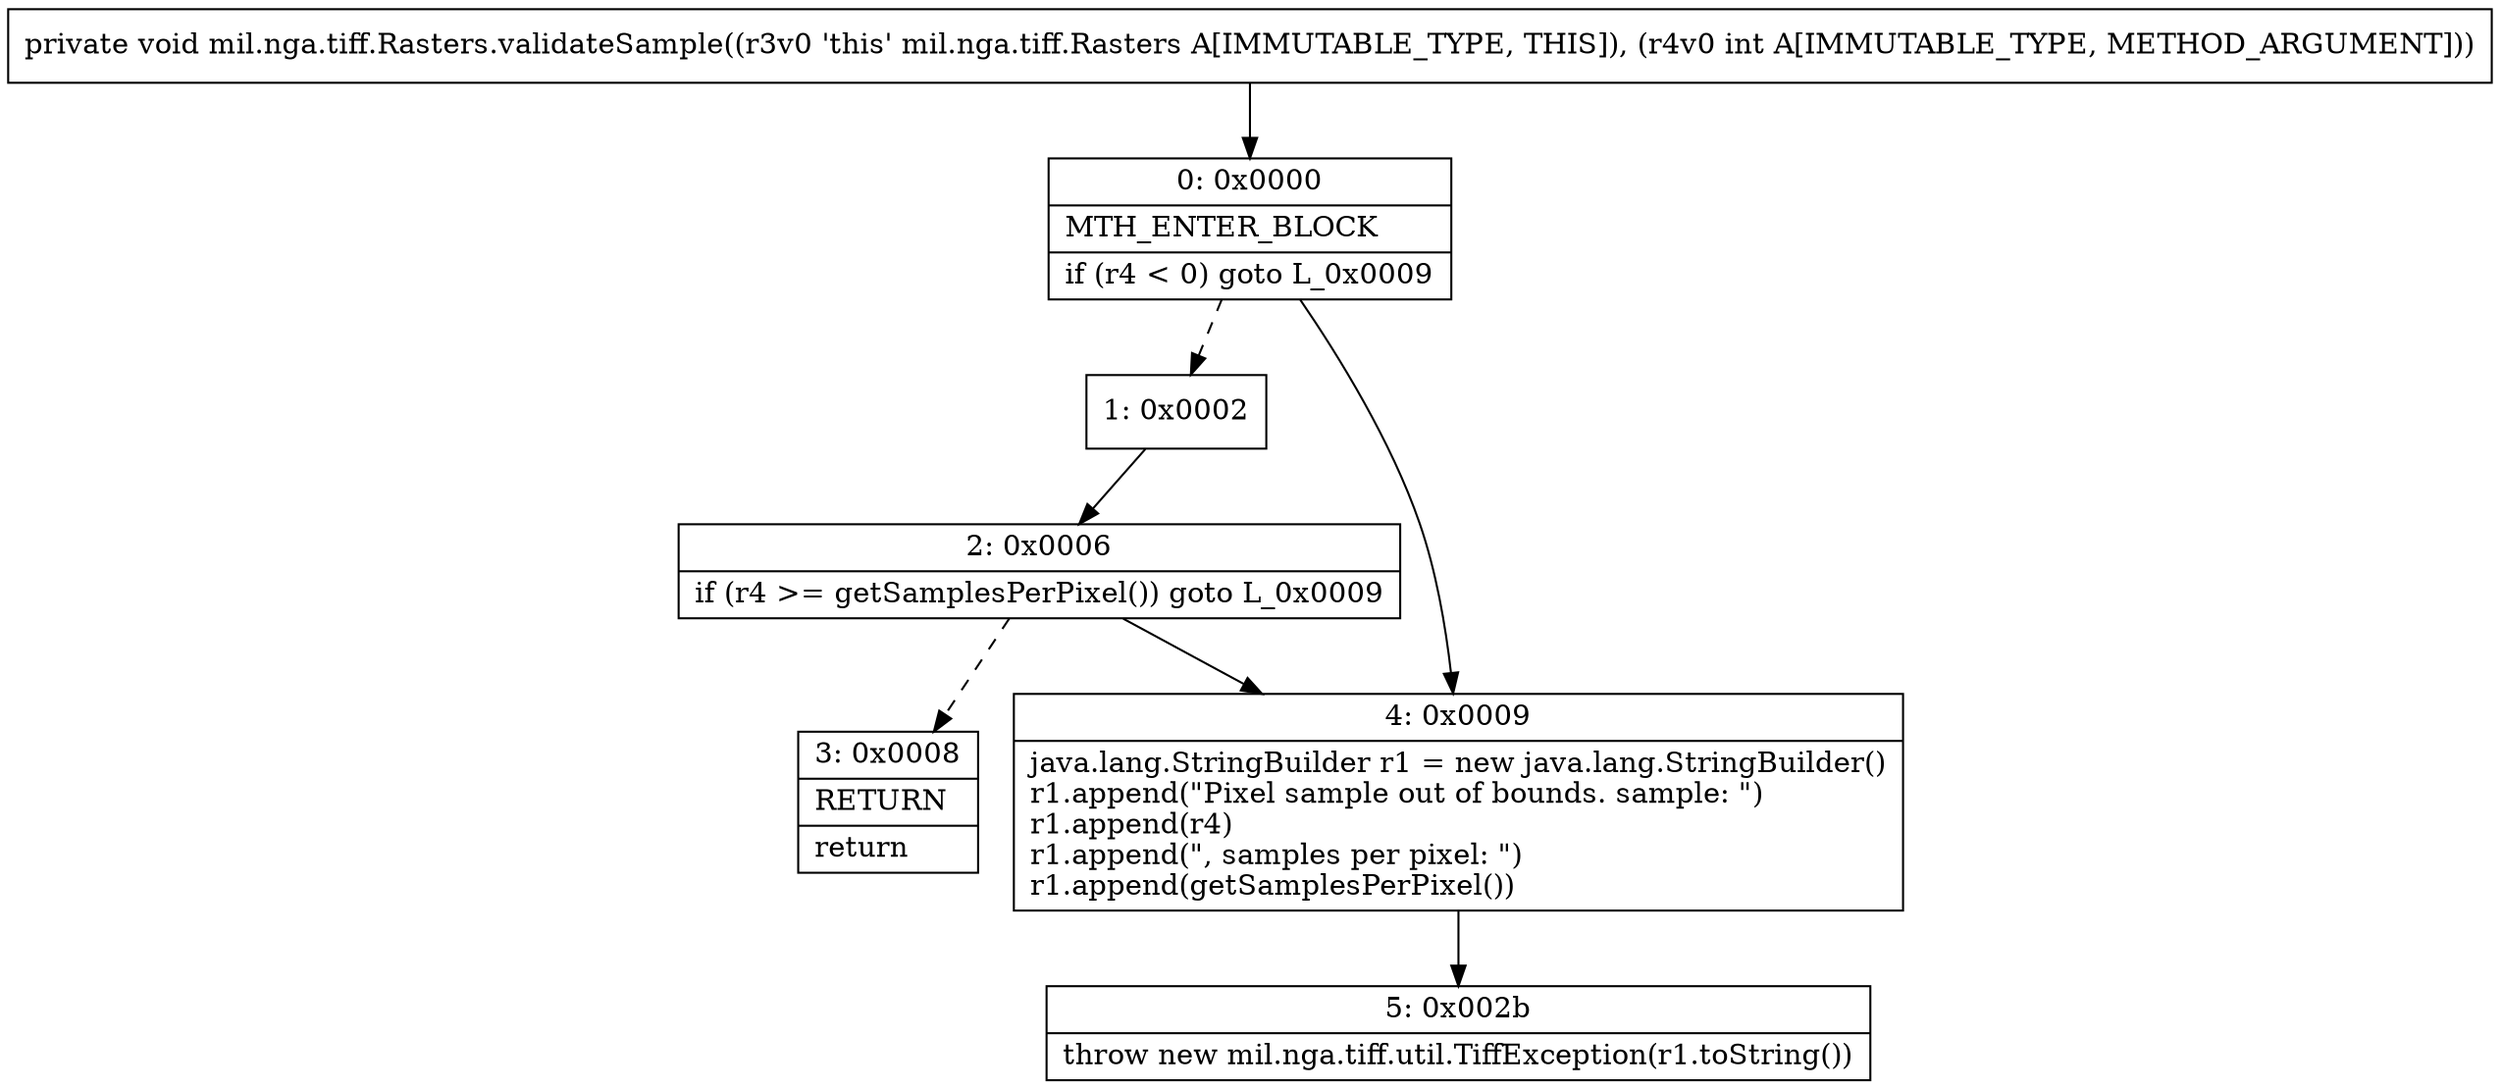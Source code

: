 digraph "CFG formil.nga.tiff.Rasters.validateSample(I)V" {
Node_0 [shape=record,label="{0\:\ 0x0000|MTH_ENTER_BLOCK\l|if (r4 \< 0) goto L_0x0009\l}"];
Node_1 [shape=record,label="{1\:\ 0x0002}"];
Node_2 [shape=record,label="{2\:\ 0x0006|if (r4 \>= getSamplesPerPixel()) goto L_0x0009\l}"];
Node_3 [shape=record,label="{3\:\ 0x0008|RETURN\l|return\l}"];
Node_4 [shape=record,label="{4\:\ 0x0009|java.lang.StringBuilder r1 = new java.lang.StringBuilder()\lr1.append(\"Pixel sample out of bounds. sample: \")\lr1.append(r4)\lr1.append(\", samples per pixel: \")\lr1.append(getSamplesPerPixel())\l}"];
Node_5 [shape=record,label="{5\:\ 0x002b|throw new mil.nga.tiff.util.TiffException(r1.toString())\l}"];
MethodNode[shape=record,label="{private void mil.nga.tiff.Rasters.validateSample((r3v0 'this' mil.nga.tiff.Rasters A[IMMUTABLE_TYPE, THIS]), (r4v0 int A[IMMUTABLE_TYPE, METHOD_ARGUMENT])) }"];
MethodNode -> Node_0;
Node_0 -> Node_1[style=dashed];
Node_0 -> Node_4;
Node_1 -> Node_2;
Node_2 -> Node_3[style=dashed];
Node_2 -> Node_4;
Node_4 -> Node_5;
}


